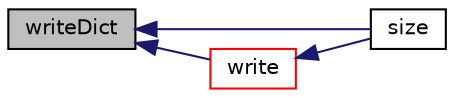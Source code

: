 digraph "writeDict"
{
  bgcolor="transparent";
  edge [fontname="Helvetica",fontsize="10",labelfontname="Helvetica",labelfontsize="10"];
  node [fontname="Helvetica",fontsize="10",shape=record];
  rankdir="LR";
  Node149 [label="writeDict",height=0.2,width=0.4,color="black", fillcolor="grey75", style="filled", fontcolor="black"];
  Node149 -> Node150 [dir="back",color="midnightblue",fontsize="10",style="solid",fontname="Helvetica"];
  Node150 [label="size",height=0.2,width=0.4,color="black",URL="$a30965.html#a0eab0e27c1d6263d45205b01fbaeb648",tooltip="Return size of this zone in the face list. "];
  Node149 -> Node151 [dir="back",color="midnightblue",fontsize="10",style="solid",fontname="Helvetica"];
  Node151 [label="write",height=0.2,width=0.4,color="red",URL="$a30965.html#a293fdfec8bdfbd5c3913ab4c9f3454ff",tooltip="Write. "];
  Node151 -> Node150 [dir="back",color="midnightblue",fontsize="10",style="solid",fontname="Helvetica"];
}
